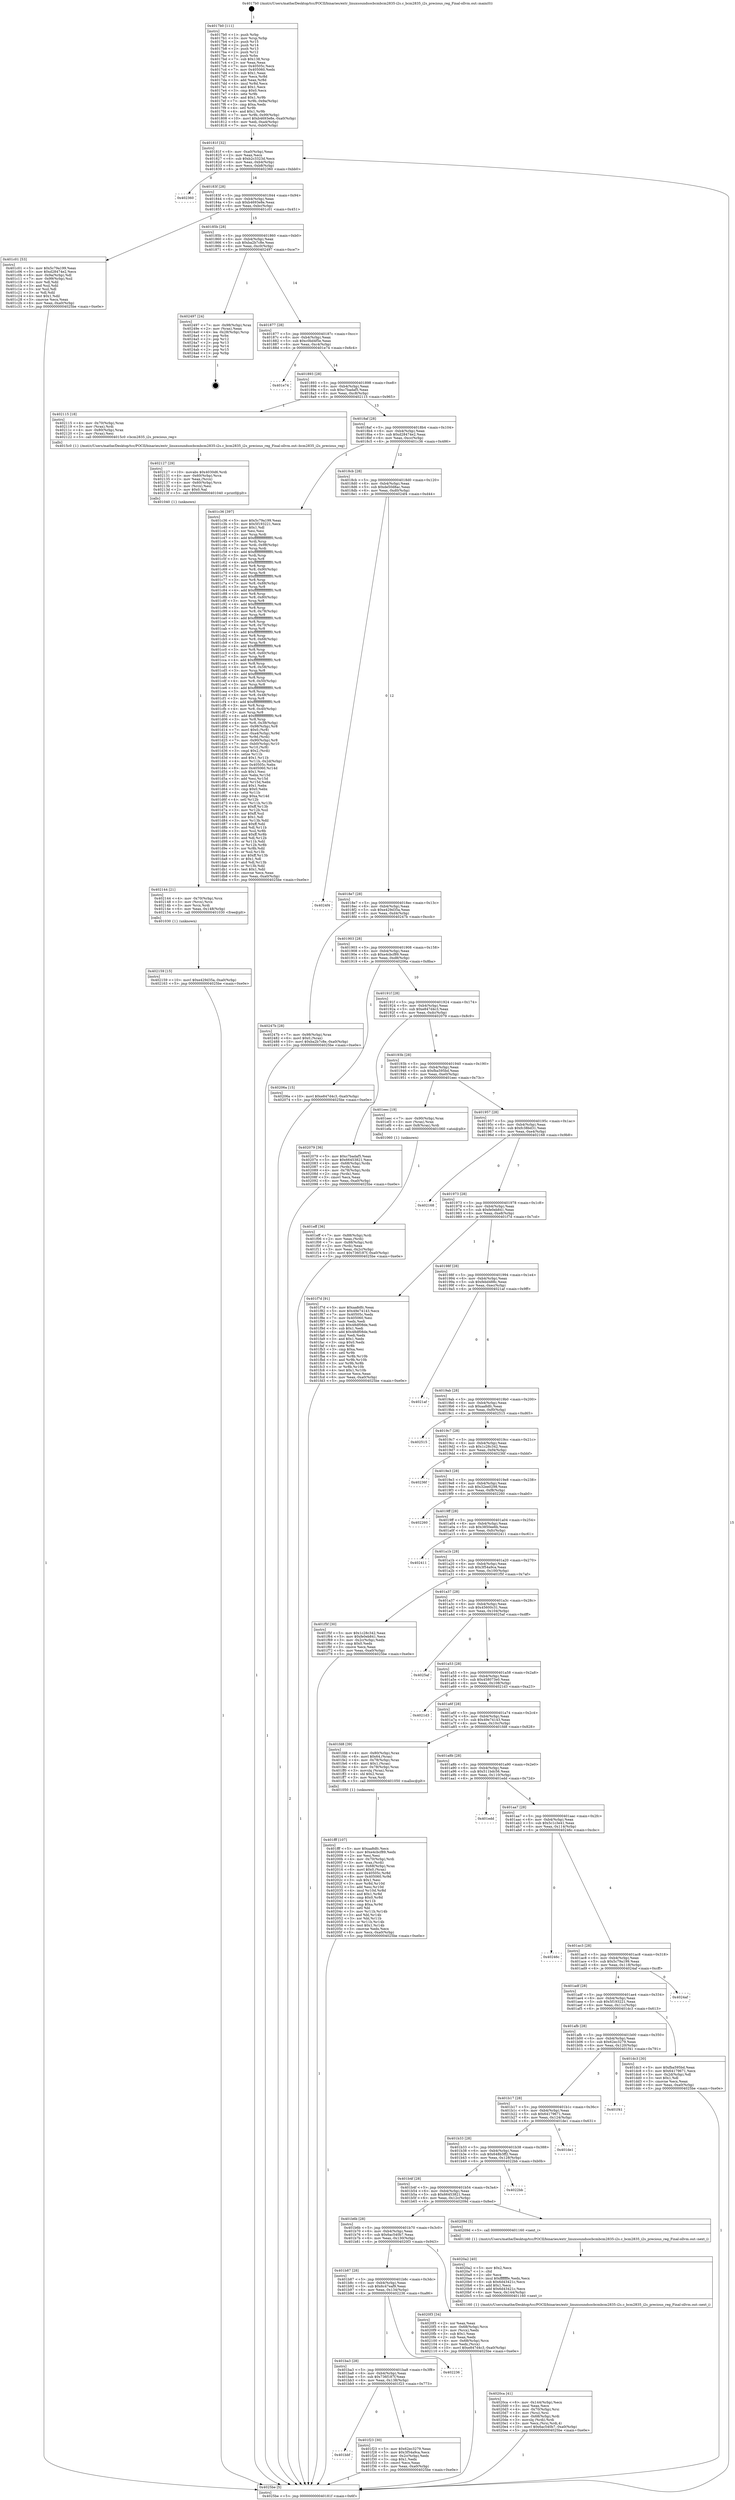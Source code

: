 digraph "0x4017b0" {
  label = "0x4017b0 (/mnt/c/Users/mathe/Desktop/tcc/POCII/binaries/extr_linuxsoundsocbcmbcm2835-i2s.c_bcm2835_i2s_precious_reg_Final-ollvm.out::main(0))"
  labelloc = "t"
  node[shape=record]

  Entry [label="",width=0.3,height=0.3,shape=circle,fillcolor=black,style=filled]
  "0x40181f" [label="{
     0x40181f [32]\l
     | [instrs]\l
     &nbsp;&nbsp;0x40181f \<+6\>: mov -0xa0(%rbp),%eax\l
     &nbsp;&nbsp;0x401825 \<+2\>: mov %eax,%ecx\l
     &nbsp;&nbsp;0x401827 \<+6\>: sub $0xb2c3323d,%ecx\l
     &nbsp;&nbsp;0x40182d \<+6\>: mov %eax,-0xb4(%rbp)\l
     &nbsp;&nbsp;0x401833 \<+6\>: mov %ecx,-0xb8(%rbp)\l
     &nbsp;&nbsp;0x401839 \<+6\>: je 0000000000402360 \<main+0xbb0\>\l
  }"]
  "0x402360" [label="{
     0x402360\l
  }", style=dashed]
  "0x40183f" [label="{
     0x40183f [28]\l
     | [instrs]\l
     &nbsp;&nbsp;0x40183f \<+5\>: jmp 0000000000401844 \<main+0x94\>\l
     &nbsp;&nbsp;0x401844 \<+6\>: mov -0xb4(%rbp),%eax\l
     &nbsp;&nbsp;0x40184a \<+5\>: sub $0xb4693e8e,%eax\l
     &nbsp;&nbsp;0x40184f \<+6\>: mov %eax,-0xbc(%rbp)\l
     &nbsp;&nbsp;0x401855 \<+6\>: je 0000000000401c01 \<main+0x451\>\l
  }"]
  Exit [label="",width=0.3,height=0.3,shape=circle,fillcolor=black,style=filled,peripheries=2]
  "0x401c01" [label="{
     0x401c01 [53]\l
     | [instrs]\l
     &nbsp;&nbsp;0x401c01 \<+5\>: mov $0x5c79a199,%eax\l
     &nbsp;&nbsp;0x401c06 \<+5\>: mov $0xd28474e2,%ecx\l
     &nbsp;&nbsp;0x401c0b \<+6\>: mov -0x9a(%rbp),%dl\l
     &nbsp;&nbsp;0x401c11 \<+7\>: mov -0x99(%rbp),%sil\l
     &nbsp;&nbsp;0x401c18 \<+3\>: mov %dl,%dil\l
     &nbsp;&nbsp;0x401c1b \<+3\>: and %sil,%dil\l
     &nbsp;&nbsp;0x401c1e \<+3\>: xor %sil,%dl\l
     &nbsp;&nbsp;0x401c21 \<+3\>: or %dl,%dil\l
     &nbsp;&nbsp;0x401c24 \<+4\>: test $0x1,%dil\l
     &nbsp;&nbsp;0x401c28 \<+3\>: cmovne %ecx,%eax\l
     &nbsp;&nbsp;0x401c2b \<+6\>: mov %eax,-0xa0(%rbp)\l
     &nbsp;&nbsp;0x401c31 \<+5\>: jmp 00000000004025be \<main+0xe0e\>\l
  }"]
  "0x40185b" [label="{
     0x40185b [28]\l
     | [instrs]\l
     &nbsp;&nbsp;0x40185b \<+5\>: jmp 0000000000401860 \<main+0xb0\>\l
     &nbsp;&nbsp;0x401860 \<+6\>: mov -0xb4(%rbp),%eax\l
     &nbsp;&nbsp;0x401866 \<+5\>: sub $0xba2b7c8e,%eax\l
     &nbsp;&nbsp;0x40186b \<+6\>: mov %eax,-0xc0(%rbp)\l
     &nbsp;&nbsp;0x401871 \<+6\>: je 0000000000402497 \<main+0xce7\>\l
  }"]
  "0x4025be" [label="{
     0x4025be [5]\l
     | [instrs]\l
     &nbsp;&nbsp;0x4025be \<+5\>: jmp 000000000040181f \<main+0x6f\>\l
  }"]
  "0x4017b0" [label="{
     0x4017b0 [111]\l
     | [instrs]\l
     &nbsp;&nbsp;0x4017b0 \<+1\>: push %rbp\l
     &nbsp;&nbsp;0x4017b1 \<+3\>: mov %rsp,%rbp\l
     &nbsp;&nbsp;0x4017b4 \<+2\>: push %r15\l
     &nbsp;&nbsp;0x4017b6 \<+2\>: push %r14\l
     &nbsp;&nbsp;0x4017b8 \<+2\>: push %r13\l
     &nbsp;&nbsp;0x4017ba \<+2\>: push %r12\l
     &nbsp;&nbsp;0x4017bc \<+1\>: push %rbx\l
     &nbsp;&nbsp;0x4017bd \<+7\>: sub $0x138,%rsp\l
     &nbsp;&nbsp;0x4017c4 \<+2\>: xor %eax,%eax\l
     &nbsp;&nbsp;0x4017c6 \<+7\>: mov 0x40505c,%ecx\l
     &nbsp;&nbsp;0x4017cd \<+7\>: mov 0x405060,%edx\l
     &nbsp;&nbsp;0x4017d4 \<+3\>: sub $0x1,%eax\l
     &nbsp;&nbsp;0x4017d7 \<+3\>: mov %ecx,%r8d\l
     &nbsp;&nbsp;0x4017da \<+3\>: add %eax,%r8d\l
     &nbsp;&nbsp;0x4017dd \<+4\>: imul %r8d,%ecx\l
     &nbsp;&nbsp;0x4017e1 \<+3\>: and $0x1,%ecx\l
     &nbsp;&nbsp;0x4017e4 \<+3\>: cmp $0x0,%ecx\l
     &nbsp;&nbsp;0x4017e7 \<+4\>: sete %r9b\l
     &nbsp;&nbsp;0x4017eb \<+4\>: and $0x1,%r9b\l
     &nbsp;&nbsp;0x4017ef \<+7\>: mov %r9b,-0x9a(%rbp)\l
     &nbsp;&nbsp;0x4017f6 \<+3\>: cmp $0xa,%edx\l
     &nbsp;&nbsp;0x4017f9 \<+4\>: setl %r9b\l
     &nbsp;&nbsp;0x4017fd \<+4\>: and $0x1,%r9b\l
     &nbsp;&nbsp;0x401801 \<+7\>: mov %r9b,-0x99(%rbp)\l
     &nbsp;&nbsp;0x401808 \<+10\>: movl $0xb4693e8e,-0xa0(%rbp)\l
     &nbsp;&nbsp;0x401812 \<+6\>: mov %edi,-0xa4(%rbp)\l
     &nbsp;&nbsp;0x401818 \<+7\>: mov %rsi,-0xb0(%rbp)\l
  }"]
  "0x402159" [label="{
     0x402159 [15]\l
     | [instrs]\l
     &nbsp;&nbsp;0x402159 \<+10\>: movl $0xe429d35a,-0xa0(%rbp)\l
     &nbsp;&nbsp;0x402163 \<+5\>: jmp 00000000004025be \<main+0xe0e\>\l
  }"]
  "0x402497" [label="{
     0x402497 [24]\l
     | [instrs]\l
     &nbsp;&nbsp;0x402497 \<+7\>: mov -0x98(%rbp),%rax\l
     &nbsp;&nbsp;0x40249e \<+2\>: mov (%rax),%eax\l
     &nbsp;&nbsp;0x4024a0 \<+4\>: lea -0x28(%rbp),%rsp\l
     &nbsp;&nbsp;0x4024a4 \<+1\>: pop %rbx\l
     &nbsp;&nbsp;0x4024a5 \<+2\>: pop %r12\l
     &nbsp;&nbsp;0x4024a7 \<+2\>: pop %r13\l
     &nbsp;&nbsp;0x4024a9 \<+2\>: pop %r14\l
     &nbsp;&nbsp;0x4024ab \<+2\>: pop %r15\l
     &nbsp;&nbsp;0x4024ad \<+1\>: pop %rbp\l
     &nbsp;&nbsp;0x4024ae \<+1\>: ret\l
  }"]
  "0x401877" [label="{
     0x401877 [28]\l
     | [instrs]\l
     &nbsp;&nbsp;0x401877 \<+5\>: jmp 000000000040187c \<main+0xcc\>\l
     &nbsp;&nbsp;0x40187c \<+6\>: mov -0xb4(%rbp),%eax\l
     &nbsp;&nbsp;0x401882 \<+5\>: sub $0xc0bd4f5e,%eax\l
     &nbsp;&nbsp;0x401887 \<+6\>: mov %eax,-0xc4(%rbp)\l
     &nbsp;&nbsp;0x40188d \<+6\>: je 0000000000401e74 \<main+0x6c4\>\l
  }"]
  "0x402144" [label="{
     0x402144 [21]\l
     | [instrs]\l
     &nbsp;&nbsp;0x402144 \<+4\>: mov -0x70(%rbp),%rcx\l
     &nbsp;&nbsp;0x402148 \<+3\>: mov (%rcx),%rcx\l
     &nbsp;&nbsp;0x40214b \<+3\>: mov %rcx,%rdi\l
     &nbsp;&nbsp;0x40214e \<+6\>: mov %eax,-0x148(%rbp)\l
     &nbsp;&nbsp;0x402154 \<+5\>: call 0000000000401030 \<free@plt\>\l
     | [calls]\l
     &nbsp;&nbsp;0x401030 \{1\} (unknown)\l
  }"]
  "0x401e74" [label="{
     0x401e74\l
  }", style=dashed]
  "0x401893" [label="{
     0x401893 [28]\l
     | [instrs]\l
     &nbsp;&nbsp;0x401893 \<+5\>: jmp 0000000000401898 \<main+0xe8\>\l
     &nbsp;&nbsp;0x401898 \<+6\>: mov -0xb4(%rbp),%eax\l
     &nbsp;&nbsp;0x40189e \<+5\>: sub $0xc7badaf5,%eax\l
     &nbsp;&nbsp;0x4018a3 \<+6\>: mov %eax,-0xc8(%rbp)\l
     &nbsp;&nbsp;0x4018a9 \<+6\>: je 0000000000402115 \<main+0x965\>\l
  }"]
  "0x402127" [label="{
     0x402127 [29]\l
     | [instrs]\l
     &nbsp;&nbsp;0x402127 \<+10\>: movabs $0x4030d6,%rdi\l
     &nbsp;&nbsp;0x402131 \<+4\>: mov -0x60(%rbp),%rcx\l
     &nbsp;&nbsp;0x402135 \<+2\>: mov %eax,(%rcx)\l
     &nbsp;&nbsp;0x402137 \<+4\>: mov -0x60(%rbp),%rcx\l
     &nbsp;&nbsp;0x40213b \<+2\>: mov (%rcx),%esi\l
     &nbsp;&nbsp;0x40213d \<+2\>: mov $0x0,%al\l
     &nbsp;&nbsp;0x40213f \<+5\>: call 0000000000401040 \<printf@plt\>\l
     | [calls]\l
     &nbsp;&nbsp;0x401040 \{1\} (unknown)\l
  }"]
  "0x402115" [label="{
     0x402115 [18]\l
     | [instrs]\l
     &nbsp;&nbsp;0x402115 \<+4\>: mov -0x70(%rbp),%rax\l
     &nbsp;&nbsp;0x402119 \<+3\>: mov (%rax),%rdi\l
     &nbsp;&nbsp;0x40211c \<+4\>: mov -0x80(%rbp),%rax\l
     &nbsp;&nbsp;0x402120 \<+2\>: mov (%rax),%esi\l
     &nbsp;&nbsp;0x402122 \<+5\>: call 00000000004015c0 \<bcm2835_i2s_precious_reg\>\l
     | [calls]\l
     &nbsp;&nbsp;0x4015c0 \{1\} (/mnt/c/Users/mathe/Desktop/tcc/POCII/binaries/extr_linuxsoundsocbcmbcm2835-i2s.c_bcm2835_i2s_precious_reg_Final-ollvm.out::bcm2835_i2s_precious_reg)\l
  }"]
  "0x4018af" [label="{
     0x4018af [28]\l
     | [instrs]\l
     &nbsp;&nbsp;0x4018af \<+5\>: jmp 00000000004018b4 \<main+0x104\>\l
     &nbsp;&nbsp;0x4018b4 \<+6\>: mov -0xb4(%rbp),%eax\l
     &nbsp;&nbsp;0x4018ba \<+5\>: sub $0xd28474e2,%eax\l
     &nbsp;&nbsp;0x4018bf \<+6\>: mov %eax,-0xcc(%rbp)\l
     &nbsp;&nbsp;0x4018c5 \<+6\>: je 0000000000401c36 \<main+0x486\>\l
  }"]
  "0x4020ca" [label="{
     0x4020ca [41]\l
     | [instrs]\l
     &nbsp;&nbsp;0x4020ca \<+6\>: mov -0x144(%rbp),%ecx\l
     &nbsp;&nbsp;0x4020d0 \<+3\>: imul %eax,%ecx\l
     &nbsp;&nbsp;0x4020d3 \<+4\>: mov -0x70(%rbp),%rsi\l
     &nbsp;&nbsp;0x4020d7 \<+3\>: mov (%rsi),%rsi\l
     &nbsp;&nbsp;0x4020da \<+4\>: mov -0x68(%rbp),%rdi\l
     &nbsp;&nbsp;0x4020de \<+3\>: movslq (%rdi),%rdi\l
     &nbsp;&nbsp;0x4020e1 \<+3\>: mov %ecx,(%rsi,%rdi,4)\l
     &nbsp;&nbsp;0x4020e4 \<+10\>: movl $0x6ac540b7,-0xa0(%rbp)\l
     &nbsp;&nbsp;0x4020ee \<+5\>: jmp 00000000004025be \<main+0xe0e\>\l
  }"]
  "0x401c36" [label="{
     0x401c36 [397]\l
     | [instrs]\l
     &nbsp;&nbsp;0x401c36 \<+5\>: mov $0x5c79a199,%eax\l
     &nbsp;&nbsp;0x401c3b \<+5\>: mov $0x5f193221,%ecx\l
     &nbsp;&nbsp;0x401c40 \<+2\>: mov $0x1,%dl\l
     &nbsp;&nbsp;0x401c42 \<+2\>: xor %esi,%esi\l
     &nbsp;&nbsp;0x401c44 \<+3\>: mov %rsp,%rdi\l
     &nbsp;&nbsp;0x401c47 \<+4\>: add $0xfffffffffffffff0,%rdi\l
     &nbsp;&nbsp;0x401c4b \<+3\>: mov %rdi,%rsp\l
     &nbsp;&nbsp;0x401c4e \<+7\>: mov %rdi,-0x98(%rbp)\l
     &nbsp;&nbsp;0x401c55 \<+3\>: mov %rsp,%rdi\l
     &nbsp;&nbsp;0x401c58 \<+4\>: add $0xfffffffffffffff0,%rdi\l
     &nbsp;&nbsp;0x401c5c \<+3\>: mov %rdi,%rsp\l
     &nbsp;&nbsp;0x401c5f \<+3\>: mov %rsp,%r8\l
     &nbsp;&nbsp;0x401c62 \<+4\>: add $0xfffffffffffffff0,%r8\l
     &nbsp;&nbsp;0x401c66 \<+3\>: mov %r8,%rsp\l
     &nbsp;&nbsp;0x401c69 \<+7\>: mov %r8,-0x90(%rbp)\l
     &nbsp;&nbsp;0x401c70 \<+3\>: mov %rsp,%r8\l
     &nbsp;&nbsp;0x401c73 \<+4\>: add $0xfffffffffffffff0,%r8\l
     &nbsp;&nbsp;0x401c77 \<+3\>: mov %r8,%rsp\l
     &nbsp;&nbsp;0x401c7a \<+7\>: mov %r8,-0x88(%rbp)\l
     &nbsp;&nbsp;0x401c81 \<+3\>: mov %rsp,%r8\l
     &nbsp;&nbsp;0x401c84 \<+4\>: add $0xfffffffffffffff0,%r8\l
     &nbsp;&nbsp;0x401c88 \<+3\>: mov %r8,%rsp\l
     &nbsp;&nbsp;0x401c8b \<+4\>: mov %r8,-0x80(%rbp)\l
     &nbsp;&nbsp;0x401c8f \<+3\>: mov %rsp,%r8\l
     &nbsp;&nbsp;0x401c92 \<+4\>: add $0xfffffffffffffff0,%r8\l
     &nbsp;&nbsp;0x401c96 \<+3\>: mov %r8,%rsp\l
     &nbsp;&nbsp;0x401c99 \<+4\>: mov %r8,-0x78(%rbp)\l
     &nbsp;&nbsp;0x401c9d \<+3\>: mov %rsp,%r8\l
     &nbsp;&nbsp;0x401ca0 \<+4\>: add $0xfffffffffffffff0,%r8\l
     &nbsp;&nbsp;0x401ca4 \<+3\>: mov %r8,%rsp\l
     &nbsp;&nbsp;0x401ca7 \<+4\>: mov %r8,-0x70(%rbp)\l
     &nbsp;&nbsp;0x401cab \<+3\>: mov %rsp,%r8\l
     &nbsp;&nbsp;0x401cae \<+4\>: add $0xfffffffffffffff0,%r8\l
     &nbsp;&nbsp;0x401cb2 \<+3\>: mov %r8,%rsp\l
     &nbsp;&nbsp;0x401cb5 \<+4\>: mov %r8,-0x68(%rbp)\l
     &nbsp;&nbsp;0x401cb9 \<+3\>: mov %rsp,%r8\l
     &nbsp;&nbsp;0x401cbc \<+4\>: add $0xfffffffffffffff0,%r8\l
     &nbsp;&nbsp;0x401cc0 \<+3\>: mov %r8,%rsp\l
     &nbsp;&nbsp;0x401cc3 \<+4\>: mov %r8,-0x60(%rbp)\l
     &nbsp;&nbsp;0x401cc7 \<+3\>: mov %rsp,%r8\l
     &nbsp;&nbsp;0x401cca \<+4\>: add $0xfffffffffffffff0,%r8\l
     &nbsp;&nbsp;0x401cce \<+3\>: mov %r8,%rsp\l
     &nbsp;&nbsp;0x401cd1 \<+4\>: mov %r8,-0x58(%rbp)\l
     &nbsp;&nbsp;0x401cd5 \<+3\>: mov %rsp,%r8\l
     &nbsp;&nbsp;0x401cd8 \<+4\>: add $0xfffffffffffffff0,%r8\l
     &nbsp;&nbsp;0x401cdc \<+3\>: mov %r8,%rsp\l
     &nbsp;&nbsp;0x401cdf \<+4\>: mov %r8,-0x50(%rbp)\l
     &nbsp;&nbsp;0x401ce3 \<+3\>: mov %rsp,%r8\l
     &nbsp;&nbsp;0x401ce6 \<+4\>: add $0xfffffffffffffff0,%r8\l
     &nbsp;&nbsp;0x401cea \<+3\>: mov %r8,%rsp\l
     &nbsp;&nbsp;0x401ced \<+4\>: mov %r8,-0x48(%rbp)\l
     &nbsp;&nbsp;0x401cf1 \<+3\>: mov %rsp,%r8\l
     &nbsp;&nbsp;0x401cf4 \<+4\>: add $0xfffffffffffffff0,%r8\l
     &nbsp;&nbsp;0x401cf8 \<+3\>: mov %r8,%rsp\l
     &nbsp;&nbsp;0x401cfb \<+4\>: mov %r8,-0x40(%rbp)\l
     &nbsp;&nbsp;0x401cff \<+3\>: mov %rsp,%r8\l
     &nbsp;&nbsp;0x401d02 \<+4\>: add $0xfffffffffffffff0,%r8\l
     &nbsp;&nbsp;0x401d06 \<+3\>: mov %r8,%rsp\l
     &nbsp;&nbsp;0x401d09 \<+4\>: mov %r8,-0x38(%rbp)\l
     &nbsp;&nbsp;0x401d0d \<+7\>: mov -0x98(%rbp),%r8\l
     &nbsp;&nbsp;0x401d14 \<+7\>: movl $0x0,(%r8)\l
     &nbsp;&nbsp;0x401d1b \<+7\>: mov -0xa4(%rbp),%r9d\l
     &nbsp;&nbsp;0x401d22 \<+3\>: mov %r9d,(%rdi)\l
     &nbsp;&nbsp;0x401d25 \<+7\>: mov -0x90(%rbp),%r8\l
     &nbsp;&nbsp;0x401d2c \<+7\>: mov -0xb0(%rbp),%r10\l
     &nbsp;&nbsp;0x401d33 \<+3\>: mov %r10,(%r8)\l
     &nbsp;&nbsp;0x401d36 \<+3\>: cmpl $0x2,(%rdi)\l
     &nbsp;&nbsp;0x401d39 \<+4\>: setne %r11b\l
     &nbsp;&nbsp;0x401d3d \<+4\>: and $0x1,%r11b\l
     &nbsp;&nbsp;0x401d41 \<+4\>: mov %r11b,-0x2d(%rbp)\l
     &nbsp;&nbsp;0x401d45 \<+7\>: mov 0x40505c,%ebx\l
     &nbsp;&nbsp;0x401d4c \<+8\>: mov 0x405060,%r14d\l
     &nbsp;&nbsp;0x401d54 \<+3\>: sub $0x1,%esi\l
     &nbsp;&nbsp;0x401d57 \<+3\>: mov %ebx,%r15d\l
     &nbsp;&nbsp;0x401d5a \<+3\>: add %esi,%r15d\l
     &nbsp;&nbsp;0x401d5d \<+4\>: imul %r15d,%ebx\l
     &nbsp;&nbsp;0x401d61 \<+3\>: and $0x1,%ebx\l
     &nbsp;&nbsp;0x401d64 \<+3\>: cmp $0x0,%ebx\l
     &nbsp;&nbsp;0x401d67 \<+4\>: sete %r11b\l
     &nbsp;&nbsp;0x401d6b \<+4\>: cmp $0xa,%r14d\l
     &nbsp;&nbsp;0x401d6f \<+4\>: setl %r12b\l
     &nbsp;&nbsp;0x401d73 \<+3\>: mov %r11b,%r13b\l
     &nbsp;&nbsp;0x401d76 \<+4\>: xor $0xff,%r13b\l
     &nbsp;&nbsp;0x401d7a \<+3\>: mov %r12b,%sil\l
     &nbsp;&nbsp;0x401d7d \<+4\>: xor $0xff,%sil\l
     &nbsp;&nbsp;0x401d81 \<+3\>: xor $0x1,%dl\l
     &nbsp;&nbsp;0x401d84 \<+3\>: mov %r13b,%dil\l
     &nbsp;&nbsp;0x401d87 \<+4\>: and $0xff,%dil\l
     &nbsp;&nbsp;0x401d8b \<+3\>: and %dl,%r11b\l
     &nbsp;&nbsp;0x401d8e \<+3\>: mov %sil,%r8b\l
     &nbsp;&nbsp;0x401d91 \<+4\>: and $0xff,%r8b\l
     &nbsp;&nbsp;0x401d95 \<+3\>: and %dl,%r12b\l
     &nbsp;&nbsp;0x401d98 \<+3\>: or %r11b,%dil\l
     &nbsp;&nbsp;0x401d9b \<+3\>: or %r12b,%r8b\l
     &nbsp;&nbsp;0x401d9e \<+3\>: xor %r8b,%dil\l
     &nbsp;&nbsp;0x401da1 \<+3\>: or %sil,%r13b\l
     &nbsp;&nbsp;0x401da4 \<+4\>: xor $0xff,%r13b\l
     &nbsp;&nbsp;0x401da8 \<+3\>: or $0x1,%dl\l
     &nbsp;&nbsp;0x401dab \<+3\>: and %dl,%r13b\l
     &nbsp;&nbsp;0x401dae \<+3\>: or %r13b,%dil\l
     &nbsp;&nbsp;0x401db1 \<+4\>: test $0x1,%dil\l
     &nbsp;&nbsp;0x401db5 \<+3\>: cmovne %ecx,%eax\l
     &nbsp;&nbsp;0x401db8 \<+6\>: mov %eax,-0xa0(%rbp)\l
     &nbsp;&nbsp;0x401dbe \<+5\>: jmp 00000000004025be \<main+0xe0e\>\l
  }"]
  "0x4018cb" [label="{
     0x4018cb [28]\l
     | [instrs]\l
     &nbsp;&nbsp;0x4018cb \<+5\>: jmp 00000000004018d0 \<main+0x120\>\l
     &nbsp;&nbsp;0x4018d0 \<+6\>: mov -0xb4(%rbp),%eax\l
     &nbsp;&nbsp;0x4018d6 \<+5\>: sub $0xde50d8ac,%eax\l
     &nbsp;&nbsp;0x4018db \<+6\>: mov %eax,-0xd0(%rbp)\l
     &nbsp;&nbsp;0x4018e1 \<+6\>: je 00000000004024f4 \<main+0xd44\>\l
  }"]
  "0x4020a2" [label="{
     0x4020a2 [40]\l
     | [instrs]\l
     &nbsp;&nbsp;0x4020a2 \<+5\>: mov $0x2,%ecx\l
     &nbsp;&nbsp;0x4020a7 \<+1\>: cltd\l
     &nbsp;&nbsp;0x4020a8 \<+2\>: idiv %ecx\l
     &nbsp;&nbsp;0x4020aa \<+6\>: imul $0xfffffffe,%edx,%ecx\l
     &nbsp;&nbsp;0x4020b0 \<+6\>: sub $0x6d43421c,%ecx\l
     &nbsp;&nbsp;0x4020b6 \<+3\>: add $0x1,%ecx\l
     &nbsp;&nbsp;0x4020b9 \<+6\>: add $0x6d43421c,%ecx\l
     &nbsp;&nbsp;0x4020bf \<+6\>: mov %ecx,-0x144(%rbp)\l
     &nbsp;&nbsp;0x4020c5 \<+5\>: call 0000000000401160 \<next_i\>\l
     | [calls]\l
     &nbsp;&nbsp;0x401160 \{1\} (/mnt/c/Users/mathe/Desktop/tcc/POCII/binaries/extr_linuxsoundsocbcmbcm2835-i2s.c_bcm2835_i2s_precious_reg_Final-ollvm.out::next_i)\l
  }"]
  "0x401fff" [label="{
     0x401fff [107]\l
     | [instrs]\l
     &nbsp;&nbsp;0x401fff \<+5\>: mov $0xaa8dfc,%ecx\l
     &nbsp;&nbsp;0x402004 \<+5\>: mov $0xe4cbcf89,%edx\l
     &nbsp;&nbsp;0x402009 \<+2\>: xor %esi,%esi\l
     &nbsp;&nbsp;0x40200b \<+4\>: mov -0x70(%rbp),%rdi\l
     &nbsp;&nbsp;0x40200f \<+3\>: mov %rax,(%rdi)\l
     &nbsp;&nbsp;0x402012 \<+4\>: mov -0x68(%rbp),%rax\l
     &nbsp;&nbsp;0x402016 \<+6\>: movl $0x0,(%rax)\l
     &nbsp;&nbsp;0x40201c \<+8\>: mov 0x40505c,%r8d\l
     &nbsp;&nbsp;0x402024 \<+8\>: mov 0x405060,%r9d\l
     &nbsp;&nbsp;0x40202c \<+3\>: sub $0x1,%esi\l
     &nbsp;&nbsp;0x40202f \<+3\>: mov %r8d,%r10d\l
     &nbsp;&nbsp;0x402032 \<+3\>: add %esi,%r10d\l
     &nbsp;&nbsp;0x402035 \<+4\>: imul %r10d,%r8d\l
     &nbsp;&nbsp;0x402039 \<+4\>: and $0x1,%r8d\l
     &nbsp;&nbsp;0x40203d \<+4\>: cmp $0x0,%r8d\l
     &nbsp;&nbsp;0x402041 \<+4\>: sete %r11b\l
     &nbsp;&nbsp;0x402045 \<+4\>: cmp $0xa,%r9d\l
     &nbsp;&nbsp;0x402049 \<+3\>: setl %bl\l
     &nbsp;&nbsp;0x40204c \<+3\>: mov %r11b,%r14b\l
     &nbsp;&nbsp;0x40204f \<+3\>: and %bl,%r14b\l
     &nbsp;&nbsp;0x402052 \<+3\>: xor %bl,%r11b\l
     &nbsp;&nbsp;0x402055 \<+3\>: or %r11b,%r14b\l
     &nbsp;&nbsp;0x402058 \<+4\>: test $0x1,%r14b\l
     &nbsp;&nbsp;0x40205c \<+3\>: cmovne %edx,%ecx\l
     &nbsp;&nbsp;0x40205f \<+6\>: mov %ecx,-0xa0(%rbp)\l
     &nbsp;&nbsp;0x402065 \<+5\>: jmp 00000000004025be \<main+0xe0e\>\l
  }"]
  "0x4024f4" [label="{
     0x4024f4\l
  }", style=dashed]
  "0x4018e7" [label="{
     0x4018e7 [28]\l
     | [instrs]\l
     &nbsp;&nbsp;0x4018e7 \<+5\>: jmp 00000000004018ec \<main+0x13c\>\l
     &nbsp;&nbsp;0x4018ec \<+6\>: mov -0xb4(%rbp),%eax\l
     &nbsp;&nbsp;0x4018f2 \<+5\>: sub $0xe429d35a,%eax\l
     &nbsp;&nbsp;0x4018f7 \<+6\>: mov %eax,-0xd4(%rbp)\l
     &nbsp;&nbsp;0x4018fd \<+6\>: je 000000000040247b \<main+0xccb\>\l
  }"]
  "0x401bbf" [label="{
     0x401bbf\l
  }", style=dashed]
  "0x40247b" [label="{
     0x40247b [28]\l
     | [instrs]\l
     &nbsp;&nbsp;0x40247b \<+7\>: mov -0x98(%rbp),%rax\l
     &nbsp;&nbsp;0x402482 \<+6\>: movl $0x0,(%rax)\l
     &nbsp;&nbsp;0x402488 \<+10\>: movl $0xba2b7c8e,-0xa0(%rbp)\l
     &nbsp;&nbsp;0x402492 \<+5\>: jmp 00000000004025be \<main+0xe0e\>\l
  }"]
  "0x401903" [label="{
     0x401903 [28]\l
     | [instrs]\l
     &nbsp;&nbsp;0x401903 \<+5\>: jmp 0000000000401908 \<main+0x158\>\l
     &nbsp;&nbsp;0x401908 \<+6\>: mov -0xb4(%rbp),%eax\l
     &nbsp;&nbsp;0x40190e \<+5\>: sub $0xe4cbcf89,%eax\l
     &nbsp;&nbsp;0x401913 \<+6\>: mov %eax,-0xd8(%rbp)\l
     &nbsp;&nbsp;0x401919 \<+6\>: je 000000000040206a \<main+0x8ba\>\l
  }"]
  "0x401f23" [label="{
     0x401f23 [30]\l
     | [instrs]\l
     &nbsp;&nbsp;0x401f23 \<+5\>: mov $0x62ec3279,%eax\l
     &nbsp;&nbsp;0x401f28 \<+5\>: mov $0x3f54a9ca,%ecx\l
     &nbsp;&nbsp;0x401f2d \<+3\>: mov -0x2c(%rbp),%edx\l
     &nbsp;&nbsp;0x401f30 \<+3\>: cmp $0x1,%edx\l
     &nbsp;&nbsp;0x401f33 \<+3\>: cmovl %ecx,%eax\l
     &nbsp;&nbsp;0x401f36 \<+6\>: mov %eax,-0xa0(%rbp)\l
     &nbsp;&nbsp;0x401f3c \<+5\>: jmp 00000000004025be \<main+0xe0e\>\l
  }"]
  "0x40206a" [label="{
     0x40206a [15]\l
     | [instrs]\l
     &nbsp;&nbsp;0x40206a \<+10\>: movl $0xe847d4c3,-0xa0(%rbp)\l
     &nbsp;&nbsp;0x402074 \<+5\>: jmp 00000000004025be \<main+0xe0e\>\l
  }"]
  "0x40191f" [label="{
     0x40191f [28]\l
     | [instrs]\l
     &nbsp;&nbsp;0x40191f \<+5\>: jmp 0000000000401924 \<main+0x174\>\l
     &nbsp;&nbsp;0x401924 \<+6\>: mov -0xb4(%rbp),%eax\l
     &nbsp;&nbsp;0x40192a \<+5\>: sub $0xe847d4c3,%eax\l
     &nbsp;&nbsp;0x40192f \<+6\>: mov %eax,-0xdc(%rbp)\l
     &nbsp;&nbsp;0x401935 \<+6\>: je 0000000000402079 \<main+0x8c9\>\l
  }"]
  "0x401ba3" [label="{
     0x401ba3 [28]\l
     | [instrs]\l
     &nbsp;&nbsp;0x401ba3 \<+5\>: jmp 0000000000401ba8 \<main+0x3f8\>\l
     &nbsp;&nbsp;0x401ba8 \<+6\>: mov -0xb4(%rbp),%eax\l
     &nbsp;&nbsp;0x401bae \<+5\>: sub $0x736f187f,%eax\l
     &nbsp;&nbsp;0x401bb3 \<+6\>: mov %eax,-0x138(%rbp)\l
     &nbsp;&nbsp;0x401bb9 \<+6\>: je 0000000000401f23 \<main+0x773\>\l
  }"]
  "0x402079" [label="{
     0x402079 [36]\l
     | [instrs]\l
     &nbsp;&nbsp;0x402079 \<+5\>: mov $0xc7badaf5,%eax\l
     &nbsp;&nbsp;0x40207e \<+5\>: mov $0x66453821,%ecx\l
     &nbsp;&nbsp;0x402083 \<+4\>: mov -0x68(%rbp),%rdx\l
     &nbsp;&nbsp;0x402087 \<+2\>: mov (%rdx),%esi\l
     &nbsp;&nbsp;0x402089 \<+4\>: mov -0x78(%rbp),%rdx\l
     &nbsp;&nbsp;0x40208d \<+2\>: cmp (%rdx),%esi\l
     &nbsp;&nbsp;0x40208f \<+3\>: cmovl %ecx,%eax\l
     &nbsp;&nbsp;0x402092 \<+6\>: mov %eax,-0xa0(%rbp)\l
     &nbsp;&nbsp;0x402098 \<+5\>: jmp 00000000004025be \<main+0xe0e\>\l
  }"]
  "0x40193b" [label="{
     0x40193b [28]\l
     | [instrs]\l
     &nbsp;&nbsp;0x40193b \<+5\>: jmp 0000000000401940 \<main+0x190\>\l
     &nbsp;&nbsp;0x401940 \<+6\>: mov -0xb4(%rbp),%eax\l
     &nbsp;&nbsp;0x401946 \<+5\>: sub $0xfba595bd,%eax\l
     &nbsp;&nbsp;0x40194b \<+6\>: mov %eax,-0xe0(%rbp)\l
     &nbsp;&nbsp;0x401951 \<+6\>: je 0000000000401eec \<main+0x73c\>\l
  }"]
  "0x402236" [label="{
     0x402236\l
  }", style=dashed]
  "0x401eec" [label="{
     0x401eec [19]\l
     | [instrs]\l
     &nbsp;&nbsp;0x401eec \<+7\>: mov -0x90(%rbp),%rax\l
     &nbsp;&nbsp;0x401ef3 \<+3\>: mov (%rax),%rax\l
     &nbsp;&nbsp;0x401ef6 \<+4\>: mov 0x8(%rax),%rdi\l
     &nbsp;&nbsp;0x401efa \<+5\>: call 0000000000401060 \<atoi@plt\>\l
     | [calls]\l
     &nbsp;&nbsp;0x401060 \{1\} (unknown)\l
  }"]
  "0x401957" [label="{
     0x401957 [28]\l
     | [instrs]\l
     &nbsp;&nbsp;0x401957 \<+5\>: jmp 000000000040195c \<main+0x1ac\>\l
     &nbsp;&nbsp;0x40195c \<+6\>: mov -0xb4(%rbp),%eax\l
     &nbsp;&nbsp;0x401962 \<+5\>: sub $0xfc38bd31,%eax\l
     &nbsp;&nbsp;0x401967 \<+6\>: mov %eax,-0xe4(%rbp)\l
     &nbsp;&nbsp;0x40196d \<+6\>: je 0000000000402168 \<main+0x9b8\>\l
  }"]
  "0x401b87" [label="{
     0x401b87 [28]\l
     | [instrs]\l
     &nbsp;&nbsp;0x401b87 \<+5\>: jmp 0000000000401b8c \<main+0x3dc\>\l
     &nbsp;&nbsp;0x401b8c \<+6\>: mov -0xb4(%rbp),%eax\l
     &nbsp;&nbsp;0x401b92 \<+5\>: sub $0x6c47eaf9,%eax\l
     &nbsp;&nbsp;0x401b97 \<+6\>: mov %eax,-0x134(%rbp)\l
     &nbsp;&nbsp;0x401b9d \<+6\>: je 0000000000402236 \<main+0xa86\>\l
  }"]
  "0x402168" [label="{
     0x402168\l
  }", style=dashed]
  "0x401973" [label="{
     0x401973 [28]\l
     | [instrs]\l
     &nbsp;&nbsp;0x401973 \<+5\>: jmp 0000000000401978 \<main+0x1c8\>\l
     &nbsp;&nbsp;0x401978 \<+6\>: mov -0xb4(%rbp),%eax\l
     &nbsp;&nbsp;0x40197e \<+5\>: sub $0xfe0eb841,%eax\l
     &nbsp;&nbsp;0x401983 \<+6\>: mov %eax,-0xe8(%rbp)\l
     &nbsp;&nbsp;0x401989 \<+6\>: je 0000000000401f7d \<main+0x7cd\>\l
  }"]
  "0x4020f3" [label="{
     0x4020f3 [34]\l
     | [instrs]\l
     &nbsp;&nbsp;0x4020f3 \<+2\>: xor %eax,%eax\l
     &nbsp;&nbsp;0x4020f5 \<+4\>: mov -0x68(%rbp),%rcx\l
     &nbsp;&nbsp;0x4020f9 \<+2\>: mov (%rcx),%edx\l
     &nbsp;&nbsp;0x4020fb \<+3\>: sub $0x1,%eax\l
     &nbsp;&nbsp;0x4020fe \<+2\>: sub %eax,%edx\l
     &nbsp;&nbsp;0x402100 \<+4\>: mov -0x68(%rbp),%rcx\l
     &nbsp;&nbsp;0x402104 \<+2\>: mov %edx,(%rcx)\l
     &nbsp;&nbsp;0x402106 \<+10\>: movl $0xe847d4c3,-0xa0(%rbp)\l
     &nbsp;&nbsp;0x402110 \<+5\>: jmp 00000000004025be \<main+0xe0e\>\l
  }"]
  "0x401f7d" [label="{
     0x401f7d [91]\l
     | [instrs]\l
     &nbsp;&nbsp;0x401f7d \<+5\>: mov $0xaa8dfc,%eax\l
     &nbsp;&nbsp;0x401f82 \<+5\>: mov $0x49e74143,%ecx\l
     &nbsp;&nbsp;0x401f87 \<+7\>: mov 0x40505c,%edx\l
     &nbsp;&nbsp;0x401f8e \<+7\>: mov 0x405060,%esi\l
     &nbsp;&nbsp;0x401f95 \<+2\>: mov %edx,%edi\l
     &nbsp;&nbsp;0x401f97 \<+6\>: sub $0x48df08de,%edi\l
     &nbsp;&nbsp;0x401f9d \<+3\>: sub $0x1,%edi\l
     &nbsp;&nbsp;0x401fa0 \<+6\>: add $0x48df08de,%edi\l
     &nbsp;&nbsp;0x401fa6 \<+3\>: imul %edi,%edx\l
     &nbsp;&nbsp;0x401fa9 \<+3\>: and $0x1,%edx\l
     &nbsp;&nbsp;0x401fac \<+3\>: cmp $0x0,%edx\l
     &nbsp;&nbsp;0x401faf \<+4\>: sete %r8b\l
     &nbsp;&nbsp;0x401fb3 \<+3\>: cmp $0xa,%esi\l
     &nbsp;&nbsp;0x401fb6 \<+4\>: setl %r9b\l
     &nbsp;&nbsp;0x401fba \<+3\>: mov %r8b,%r10b\l
     &nbsp;&nbsp;0x401fbd \<+3\>: and %r9b,%r10b\l
     &nbsp;&nbsp;0x401fc0 \<+3\>: xor %r9b,%r8b\l
     &nbsp;&nbsp;0x401fc3 \<+3\>: or %r8b,%r10b\l
     &nbsp;&nbsp;0x401fc6 \<+4\>: test $0x1,%r10b\l
     &nbsp;&nbsp;0x401fca \<+3\>: cmovne %ecx,%eax\l
     &nbsp;&nbsp;0x401fcd \<+6\>: mov %eax,-0xa0(%rbp)\l
     &nbsp;&nbsp;0x401fd3 \<+5\>: jmp 00000000004025be \<main+0xe0e\>\l
  }"]
  "0x40198f" [label="{
     0x40198f [28]\l
     | [instrs]\l
     &nbsp;&nbsp;0x40198f \<+5\>: jmp 0000000000401994 \<main+0x1e4\>\l
     &nbsp;&nbsp;0x401994 \<+6\>: mov -0xb4(%rbp),%eax\l
     &nbsp;&nbsp;0x40199a \<+5\>: sub $0xfebd488c,%eax\l
     &nbsp;&nbsp;0x40199f \<+6\>: mov %eax,-0xec(%rbp)\l
     &nbsp;&nbsp;0x4019a5 \<+6\>: je 00000000004021af \<main+0x9ff\>\l
  }"]
  "0x401b6b" [label="{
     0x401b6b [28]\l
     | [instrs]\l
     &nbsp;&nbsp;0x401b6b \<+5\>: jmp 0000000000401b70 \<main+0x3c0\>\l
     &nbsp;&nbsp;0x401b70 \<+6\>: mov -0xb4(%rbp),%eax\l
     &nbsp;&nbsp;0x401b76 \<+5\>: sub $0x6ac540b7,%eax\l
     &nbsp;&nbsp;0x401b7b \<+6\>: mov %eax,-0x130(%rbp)\l
     &nbsp;&nbsp;0x401b81 \<+6\>: je 00000000004020f3 \<main+0x943\>\l
  }"]
  "0x4021af" [label="{
     0x4021af\l
  }", style=dashed]
  "0x4019ab" [label="{
     0x4019ab [28]\l
     | [instrs]\l
     &nbsp;&nbsp;0x4019ab \<+5\>: jmp 00000000004019b0 \<main+0x200\>\l
     &nbsp;&nbsp;0x4019b0 \<+6\>: mov -0xb4(%rbp),%eax\l
     &nbsp;&nbsp;0x4019b6 \<+5\>: sub $0xaa8dfc,%eax\l
     &nbsp;&nbsp;0x4019bb \<+6\>: mov %eax,-0xf0(%rbp)\l
     &nbsp;&nbsp;0x4019c1 \<+6\>: je 0000000000402515 \<main+0xd65\>\l
  }"]
  "0x40209d" [label="{
     0x40209d [5]\l
     | [instrs]\l
     &nbsp;&nbsp;0x40209d \<+5\>: call 0000000000401160 \<next_i\>\l
     | [calls]\l
     &nbsp;&nbsp;0x401160 \{1\} (/mnt/c/Users/mathe/Desktop/tcc/POCII/binaries/extr_linuxsoundsocbcmbcm2835-i2s.c_bcm2835_i2s_precious_reg_Final-ollvm.out::next_i)\l
  }"]
  "0x402515" [label="{
     0x402515\l
  }", style=dashed]
  "0x4019c7" [label="{
     0x4019c7 [28]\l
     | [instrs]\l
     &nbsp;&nbsp;0x4019c7 \<+5\>: jmp 00000000004019cc \<main+0x21c\>\l
     &nbsp;&nbsp;0x4019cc \<+6\>: mov -0xb4(%rbp),%eax\l
     &nbsp;&nbsp;0x4019d2 \<+5\>: sub $0x1c28c342,%eax\l
     &nbsp;&nbsp;0x4019d7 \<+6\>: mov %eax,-0xf4(%rbp)\l
     &nbsp;&nbsp;0x4019dd \<+6\>: je 000000000040236f \<main+0xbbf\>\l
  }"]
  "0x401b4f" [label="{
     0x401b4f [28]\l
     | [instrs]\l
     &nbsp;&nbsp;0x401b4f \<+5\>: jmp 0000000000401b54 \<main+0x3a4\>\l
     &nbsp;&nbsp;0x401b54 \<+6\>: mov -0xb4(%rbp),%eax\l
     &nbsp;&nbsp;0x401b5a \<+5\>: sub $0x66453821,%eax\l
     &nbsp;&nbsp;0x401b5f \<+6\>: mov %eax,-0x12c(%rbp)\l
     &nbsp;&nbsp;0x401b65 \<+6\>: je 000000000040209d \<main+0x8ed\>\l
  }"]
  "0x40236f" [label="{
     0x40236f\l
  }", style=dashed]
  "0x4019e3" [label="{
     0x4019e3 [28]\l
     | [instrs]\l
     &nbsp;&nbsp;0x4019e3 \<+5\>: jmp 00000000004019e8 \<main+0x238\>\l
     &nbsp;&nbsp;0x4019e8 \<+6\>: mov -0xb4(%rbp),%eax\l
     &nbsp;&nbsp;0x4019ee \<+5\>: sub $0x32ee0298,%eax\l
     &nbsp;&nbsp;0x4019f3 \<+6\>: mov %eax,-0xf8(%rbp)\l
     &nbsp;&nbsp;0x4019f9 \<+6\>: je 0000000000402260 \<main+0xab0\>\l
  }"]
  "0x4022bb" [label="{
     0x4022bb\l
  }", style=dashed]
  "0x402260" [label="{
     0x402260\l
  }", style=dashed]
  "0x4019ff" [label="{
     0x4019ff [28]\l
     | [instrs]\l
     &nbsp;&nbsp;0x4019ff \<+5\>: jmp 0000000000401a04 \<main+0x254\>\l
     &nbsp;&nbsp;0x401a04 \<+6\>: mov -0xb4(%rbp),%eax\l
     &nbsp;&nbsp;0x401a0a \<+5\>: sub $0x3850ee6b,%eax\l
     &nbsp;&nbsp;0x401a0f \<+6\>: mov %eax,-0xfc(%rbp)\l
     &nbsp;&nbsp;0x401a15 \<+6\>: je 0000000000402411 \<main+0xc61\>\l
  }"]
  "0x401b33" [label="{
     0x401b33 [28]\l
     | [instrs]\l
     &nbsp;&nbsp;0x401b33 \<+5\>: jmp 0000000000401b38 \<main+0x388\>\l
     &nbsp;&nbsp;0x401b38 \<+6\>: mov -0xb4(%rbp),%eax\l
     &nbsp;&nbsp;0x401b3e \<+5\>: sub $0x648b3ff2,%eax\l
     &nbsp;&nbsp;0x401b43 \<+6\>: mov %eax,-0x128(%rbp)\l
     &nbsp;&nbsp;0x401b49 \<+6\>: je 00000000004022bb \<main+0xb0b\>\l
  }"]
  "0x402411" [label="{
     0x402411\l
  }", style=dashed]
  "0x401a1b" [label="{
     0x401a1b [28]\l
     | [instrs]\l
     &nbsp;&nbsp;0x401a1b \<+5\>: jmp 0000000000401a20 \<main+0x270\>\l
     &nbsp;&nbsp;0x401a20 \<+6\>: mov -0xb4(%rbp),%eax\l
     &nbsp;&nbsp;0x401a26 \<+5\>: sub $0x3f54a9ca,%eax\l
     &nbsp;&nbsp;0x401a2b \<+6\>: mov %eax,-0x100(%rbp)\l
     &nbsp;&nbsp;0x401a31 \<+6\>: je 0000000000401f5f \<main+0x7af\>\l
  }"]
  "0x401de1" [label="{
     0x401de1\l
  }", style=dashed]
  "0x401f5f" [label="{
     0x401f5f [30]\l
     | [instrs]\l
     &nbsp;&nbsp;0x401f5f \<+5\>: mov $0x1c28c342,%eax\l
     &nbsp;&nbsp;0x401f64 \<+5\>: mov $0xfe0eb841,%ecx\l
     &nbsp;&nbsp;0x401f69 \<+3\>: mov -0x2c(%rbp),%edx\l
     &nbsp;&nbsp;0x401f6c \<+3\>: cmp $0x0,%edx\l
     &nbsp;&nbsp;0x401f6f \<+3\>: cmove %ecx,%eax\l
     &nbsp;&nbsp;0x401f72 \<+6\>: mov %eax,-0xa0(%rbp)\l
     &nbsp;&nbsp;0x401f78 \<+5\>: jmp 00000000004025be \<main+0xe0e\>\l
  }"]
  "0x401a37" [label="{
     0x401a37 [28]\l
     | [instrs]\l
     &nbsp;&nbsp;0x401a37 \<+5\>: jmp 0000000000401a3c \<main+0x28c\>\l
     &nbsp;&nbsp;0x401a3c \<+6\>: mov -0xb4(%rbp),%eax\l
     &nbsp;&nbsp;0x401a42 \<+5\>: sub $0x45600c31,%eax\l
     &nbsp;&nbsp;0x401a47 \<+6\>: mov %eax,-0x104(%rbp)\l
     &nbsp;&nbsp;0x401a4d \<+6\>: je 00000000004025af \<main+0xdff\>\l
  }"]
  "0x401b17" [label="{
     0x401b17 [28]\l
     | [instrs]\l
     &nbsp;&nbsp;0x401b17 \<+5\>: jmp 0000000000401b1c \<main+0x36c\>\l
     &nbsp;&nbsp;0x401b1c \<+6\>: mov -0xb4(%rbp),%eax\l
     &nbsp;&nbsp;0x401b22 \<+5\>: sub $0x64179671,%eax\l
     &nbsp;&nbsp;0x401b27 \<+6\>: mov %eax,-0x124(%rbp)\l
     &nbsp;&nbsp;0x401b2d \<+6\>: je 0000000000401de1 \<main+0x631\>\l
  }"]
  "0x4025af" [label="{
     0x4025af\l
  }", style=dashed]
  "0x401a53" [label="{
     0x401a53 [28]\l
     | [instrs]\l
     &nbsp;&nbsp;0x401a53 \<+5\>: jmp 0000000000401a58 \<main+0x2a8\>\l
     &nbsp;&nbsp;0x401a58 \<+6\>: mov -0xb4(%rbp),%eax\l
     &nbsp;&nbsp;0x401a5e \<+5\>: sub $0x458073e0,%eax\l
     &nbsp;&nbsp;0x401a63 \<+6\>: mov %eax,-0x108(%rbp)\l
     &nbsp;&nbsp;0x401a69 \<+6\>: je 00000000004021d3 \<main+0xa23\>\l
  }"]
  "0x401f41" [label="{
     0x401f41\l
  }", style=dashed]
  "0x4021d3" [label="{
     0x4021d3\l
  }", style=dashed]
  "0x401a6f" [label="{
     0x401a6f [28]\l
     | [instrs]\l
     &nbsp;&nbsp;0x401a6f \<+5\>: jmp 0000000000401a74 \<main+0x2c4\>\l
     &nbsp;&nbsp;0x401a74 \<+6\>: mov -0xb4(%rbp),%eax\l
     &nbsp;&nbsp;0x401a7a \<+5\>: sub $0x49e74143,%eax\l
     &nbsp;&nbsp;0x401a7f \<+6\>: mov %eax,-0x10c(%rbp)\l
     &nbsp;&nbsp;0x401a85 \<+6\>: je 0000000000401fd8 \<main+0x828\>\l
  }"]
  "0x401eff" [label="{
     0x401eff [36]\l
     | [instrs]\l
     &nbsp;&nbsp;0x401eff \<+7\>: mov -0x88(%rbp),%rdi\l
     &nbsp;&nbsp;0x401f06 \<+2\>: mov %eax,(%rdi)\l
     &nbsp;&nbsp;0x401f08 \<+7\>: mov -0x88(%rbp),%rdi\l
     &nbsp;&nbsp;0x401f0f \<+2\>: mov (%rdi),%eax\l
     &nbsp;&nbsp;0x401f11 \<+3\>: mov %eax,-0x2c(%rbp)\l
     &nbsp;&nbsp;0x401f14 \<+10\>: movl $0x736f187f,-0xa0(%rbp)\l
     &nbsp;&nbsp;0x401f1e \<+5\>: jmp 00000000004025be \<main+0xe0e\>\l
  }"]
  "0x401fd8" [label="{
     0x401fd8 [39]\l
     | [instrs]\l
     &nbsp;&nbsp;0x401fd8 \<+4\>: mov -0x80(%rbp),%rax\l
     &nbsp;&nbsp;0x401fdc \<+6\>: movl $0x64,(%rax)\l
     &nbsp;&nbsp;0x401fe2 \<+4\>: mov -0x78(%rbp),%rax\l
     &nbsp;&nbsp;0x401fe6 \<+6\>: movl $0x1,(%rax)\l
     &nbsp;&nbsp;0x401fec \<+4\>: mov -0x78(%rbp),%rax\l
     &nbsp;&nbsp;0x401ff0 \<+3\>: movslq (%rax),%rax\l
     &nbsp;&nbsp;0x401ff3 \<+4\>: shl $0x2,%rax\l
     &nbsp;&nbsp;0x401ff7 \<+3\>: mov %rax,%rdi\l
     &nbsp;&nbsp;0x401ffa \<+5\>: call 0000000000401050 \<malloc@plt\>\l
     | [calls]\l
     &nbsp;&nbsp;0x401050 \{1\} (unknown)\l
  }"]
  "0x401a8b" [label="{
     0x401a8b [28]\l
     | [instrs]\l
     &nbsp;&nbsp;0x401a8b \<+5\>: jmp 0000000000401a90 \<main+0x2e0\>\l
     &nbsp;&nbsp;0x401a90 \<+6\>: mov -0xb4(%rbp),%eax\l
     &nbsp;&nbsp;0x401a96 \<+5\>: sub $0x511bdc56,%eax\l
     &nbsp;&nbsp;0x401a9b \<+6\>: mov %eax,-0x110(%rbp)\l
     &nbsp;&nbsp;0x401aa1 \<+6\>: je 0000000000401edd \<main+0x72d\>\l
  }"]
  "0x401afb" [label="{
     0x401afb [28]\l
     | [instrs]\l
     &nbsp;&nbsp;0x401afb \<+5\>: jmp 0000000000401b00 \<main+0x350\>\l
     &nbsp;&nbsp;0x401b00 \<+6\>: mov -0xb4(%rbp),%eax\l
     &nbsp;&nbsp;0x401b06 \<+5\>: sub $0x62ec3279,%eax\l
     &nbsp;&nbsp;0x401b0b \<+6\>: mov %eax,-0x120(%rbp)\l
     &nbsp;&nbsp;0x401b11 \<+6\>: je 0000000000401f41 \<main+0x791\>\l
  }"]
  "0x401edd" [label="{
     0x401edd\l
  }", style=dashed]
  "0x401aa7" [label="{
     0x401aa7 [28]\l
     | [instrs]\l
     &nbsp;&nbsp;0x401aa7 \<+5\>: jmp 0000000000401aac \<main+0x2fc\>\l
     &nbsp;&nbsp;0x401aac \<+6\>: mov -0xb4(%rbp),%eax\l
     &nbsp;&nbsp;0x401ab2 \<+5\>: sub $0x5c1c3e41,%eax\l
     &nbsp;&nbsp;0x401ab7 \<+6\>: mov %eax,-0x114(%rbp)\l
     &nbsp;&nbsp;0x401abd \<+6\>: je 000000000040246c \<main+0xcbc\>\l
  }"]
  "0x401dc3" [label="{
     0x401dc3 [30]\l
     | [instrs]\l
     &nbsp;&nbsp;0x401dc3 \<+5\>: mov $0xfba595bd,%eax\l
     &nbsp;&nbsp;0x401dc8 \<+5\>: mov $0x64179671,%ecx\l
     &nbsp;&nbsp;0x401dcd \<+3\>: mov -0x2d(%rbp),%dl\l
     &nbsp;&nbsp;0x401dd0 \<+3\>: test $0x1,%dl\l
     &nbsp;&nbsp;0x401dd3 \<+3\>: cmovne %ecx,%eax\l
     &nbsp;&nbsp;0x401dd6 \<+6\>: mov %eax,-0xa0(%rbp)\l
     &nbsp;&nbsp;0x401ddc \<+5\>: jmp 00000000004025be \<main+0xe0e\>\l
  }"]
  "0x40246c" [label="{
     0x40246c\l
  }", style=dashed]
  "0x401ac3" [label="{
     0x401ac3 [28]\l
     | [instrs]\l
     &nbsp;&nbsp;0x401ac3 \<+5\>: jmp 0000000000401ac8 \<main+0x318\>\l
     &nbsp;&nbsp;0x401ac8 \<+6\>: mov -0xb4(%rbp),%eax\l
     &nbsp;&nbsp;0x401ace \<+5\>: sub $0x5c79a199,%eax\l
     &nbsp;&nbsp;0x401ad3 \<+6\>: mov %eax,-0x118(%rbp)\l
     &nbsp;&nbsp;0x401ad9 \<+6\>: je 00000000004024af \<main+0xcff\>\l
  }"]
  "0x401adf" [label="{
     0x401adf [28]\l
     | [instrs]\l
     &nbsp;&nbsp;0x401adf \<+5\>: jmp 0000000000401ae4 \<main+0x334\>\l
     &nbsp;&nbsp;0x401ae4 \<+6\>: mov -0xb4(%rbp),%eax\l
     &nbsp;&nbsp;0x401aea \<+5\>: sub $0x5f193221,%eax\l
     &nbsp;&nbsp;0x401aef \<+6\>: mov %eax,-0x11c(%rbp)\l
     &nbsp;&nbsp;0x401af5 \<+6\>: je 0000000000401dc3 \<main+0x613\>\l
  }"]
  "0x4024af" [label="{
     0x4024af\l
  }", style=dashed]
  Entry -> "0x4017b0" [label=" 1"]
  "0x40181f" -> "0x402360" [label=" 0"]
  "0x40181f" -> "0x40183f" [label=" 16"]
  "0x402497" -> Exit [label=" 1"]
  "0x40183f" -> "0x401c01" [label=" 1"]
  "0x40183f" -> "0x40185b" [label=" 15"]
  "0x401c01" -> "0x4025be" [label=" 1"]
  "0x4017b0" -> "0x40181f" [label=" 1"]
  "0x4025be" -> "0x40181f" [label=" 15"]
  "0x40247b" -> "0x4025be" [label=" 1"]
  "0x40185b" -> "0x402497" [label=" 1"]
  "0x40185b" -> "0x401877" [label=" 14"]
  "0x402159" -> "0x4025be" [label=" 1"]
  "0x401877" -> "0x401e74" [label=" 0"]
  "0x401877" -> "0x401893" [label=" 14"]
  "0x402144" -> "0x402159" [label=" 1"]
  "0x401893" -> "0x402115" [label=" 1"]
  "0x401893" -> "0x4018af" [label=" 13"]
  "0x402127" -> "0x402144" [label=" 1"]
  "0x4018af" -> "0x401c36" [label=" 1"]
  "0x4018af" -> "0x4018cb" [label=" 12"]
  "0x402115" -> "0x402127" [label=" 1"]
  "0x401c36" -> "0x4025be" [label=" 1"]
  "0x4020f3" -> "0x4025be" [label=" 1"]
  "0x4018cb" -> "0x4024f4" [label=" 0"]
  "0x4018cb" -> "0x4018e7" [label=" 12"]
  "0x4020ca" -> "0x4025be" [label=" 1"]
  "0x4018e7" -> "0x40247b" [label=" 1"]
  "0x4018e7" -> "0x401903" [label=" 11"]
  "0x4020a2" -> "0x4020ca" [label=" 1"]
  "0x401903" -> "0x40206a" [label=" 1"]
  "0x401903" -> "0x40191f" [label=" 10"]
  "0x40209d" -> "0x4020a2" [label=" 1"]
  "0x40191f" -> "0x402079" [label=" 2"]
  "0x40191f" -> "0x40193b" [label=" 8"]
  "0x40206a" -> "0x4025be" [label=" 1"]
  "0x40193b" -> "0x401eec" [label=" 1"]
  "0x40193b" -> "0x401957" [label=" 7"]
  "0x401fff" -> "0x4025be" [label=" 1"]
  "0x401957" -> "0x402168" [label=" 0"]
  "0x401957" -> "0x401973" [label=" 7"]
  "0x401f7d" -> "0x4025be" [label=" 1"]
  "0x401973" -> "0x401f7d" [label=" 1"]
  "0x401973" -> "0x40198f" [label=" 6"]
  "0x401f5f" -> "0x4025be" [label=" 1"]
  "0x40198f" -> "0x4021af" [label=" 0"]
  "0x40198f" -> "0x4019ab" [label=" 6"]
  "0x401ba3" -> "0x401bbf" [label=" 0"]
  "0x4019ab" -> "0x402515" [label=" 0"]
  "0x4019ab" -> "0x4019c7" [label=" 6"]
  "0x401ba3" -> "0x401f23" [label=" 1"]
  "0x4019c7" -> "0x40236f" [label=" 0"]
  "0x4019c7" -> "0x4019e3" [label=" 6"]
  "0x401b87" -> "0x401ba3" [label=" 1"]
  "0x4019e3" -> "0x402260" [label=" 0"]
  "0x4019e3" -> "0x4019ff" [label=" 6"]
  "0x401b87" -> "0x402236" [label=" 0"]
  "0x4019ff" -> "0x402411" [label=" 0"]
  "0x4019ff" -> "0x401a1b" [label=" 6"]
  "0x401b6b" -> "0x401b87" [label=" 1"]
  "0x401a1b" -> "0x401f5f" [label=" 1"]
  "0x401a1b" -> "0x401a37" [label=" 5"]
  "0x401b6b" -> "0x4020f3" [label=" 1"]
  "0x401a37" -> "0x4025af" [label=" 0"]
  "0x401a37" -> "0x401a53" [label=" 5"]
  "0x401b4f" -> "0x401b6b" [label=" 2"]
  "0x401a53" -> "0x4021d3" [label=" 0"]
  "0x401a53" -> "0x401a6f" [label=" 5"]
  "0x401b4f" -> "0x40209d" [label=" 1"]
  "0x401a6f" -> "0x401fd8" [label=" 1"]
  "0x401a6f" -> "0x401a8b" [label=" 4"]
  "0x401b33" -> "0x401b4f" [label=" 3"]
  "0x401a8b" -> "0x401edd" [label=" 0"]
  "0x401a8b" -> "0x401aa7" [label=" 4"]
  "0x401b33" -> "0x4022bb" [label=" 0"]
  "0x401aa7" -> "0x40246c" [label=" 0"]
  "0x401aa7" -> "0x401ac3" [label=" 4"]
  "0x401fd8" -> "0x401fff" [label=" 1"]
  "0x401ac3" -> "0x4024af" [label=" 0"]
  "0x401ac3" -> "0x401adf" [label=" 4"]
  "0x401b17" -> "0x401b33" [label=" 3"]
  "0x401adf" -> "0x401dc3" [label=" 1"]
  "0x401adf" -> "0x401afb" [label=" 3"]
  "0x401dc3" -> "0x4025be" [label=" 1"]
  "0x401eec" -> "0x401eff" [label=" 1"]
  "0x401eff" -> "0x4025be" [label=" 1"]
  "0x402079" -> "0x4025be" [label=" 2"]
  "0x401afb" -> "0x401f41" [label=" 0"]
  "0x401afb" -> "0x401b17" [label=" 3"]
  "0x401f23" -> "0x4025be" [label=" 1"]
  "0x401b17" -> "0x401de1" [label=" 0"]
}
